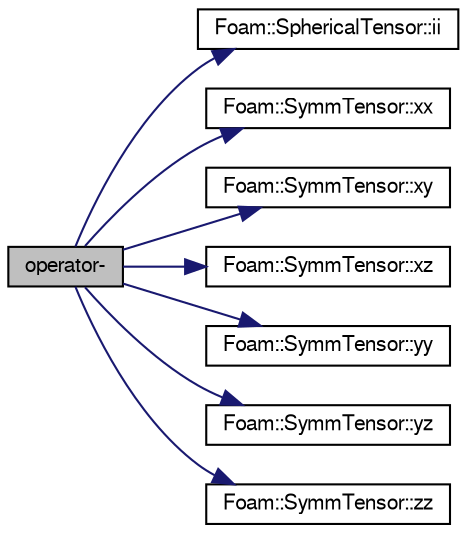 digraph "operator-"
{
  bgcolor="transparent";
  edge [fontname="FreeSans",fontsize="10",labelfontname="FreeSans",labelfontsize="10"];
  node [fontname="FreeSans",fontsize="10",shape=record];
  rankdir="LR";
  Node127554 [label="operator-",height=0.2,width=0.4,color="black", fillcolor="grey75", style="filled", fontcolor="black"];
  Node127554 -> Node127555 [color="midnightblue",fontsize="10",style="solid",fontname="FreeSans"];
  Node127555 [label="Foam::SphericalTensor::ii",height=0.2,width=0.4,color="black",URL="$a28186.html#a8a6ef975bcb1f17d9cd0457417bcac47"];
  Node127554 -> Node127556 [color="midnightblue",fontsize="10",style="solid",fontname="FreeSans"];
  Node127556 [label="Foam::SymmTensor::xx",height=0.2,width=0.4,color="black",URL="$a28270.html#a1b97c7c1ed81b4fb23da8dcb71a8cd2a"];
  Node127554 -> Node127557 [color="midnightblue",fontsize="10",style="solid",fontname="FreeSans"];
  Node127557 [label="Foam::SymmTensor::xy",height=0.2,width=0.4,color="black",URL="$a28270.html#aab470ae2a5eeac8c33a7b6abac6b39b3"];
  Node127554 -> Node127558 [color="midnightblue",fontsize="10",style="solid",fontname="FreeSans"];
  Node127558 [label="Foam::SymmTensor::xz",height=0.2,width=0.4,color="black",URL="$a28270.html#a6c0a9bc605f3cfdfb3307b3dcf136f60"];
  Node127554 -> Node127559 [color="midnightblue",fontsize="10",style="solid",fontname="FreeSans"];
  Node127559 [label="Foam::SymmTensor::yy",height=0.2,width=0.4,color="black",URL="$a28270.html#aba9d77023a5662b9c2d3639d5de555a0"];
  Node127554 -> Node127560 [color="midnightblue",fontsize="10",style="solid",fontname="FreeSans"];
  Node127560 [label="Foam::SymmTensor::yz",height=0.2,width=0.4,color="black",URL="$a28270.html#a4a98b51ba7019e1cfffae8d321a823df"];
  Node127554 -> Node127561 [color="midnightblue",fontsize="10",style="solid",fontname="FreeSans"];
  Node127561 [label="Foam::SymmTensor::zz",height=0.2,width=0.4,color="black",URL="$a28270.html#a831c4848d01bfcc8d717b7ef92f2cd4b"];
}
